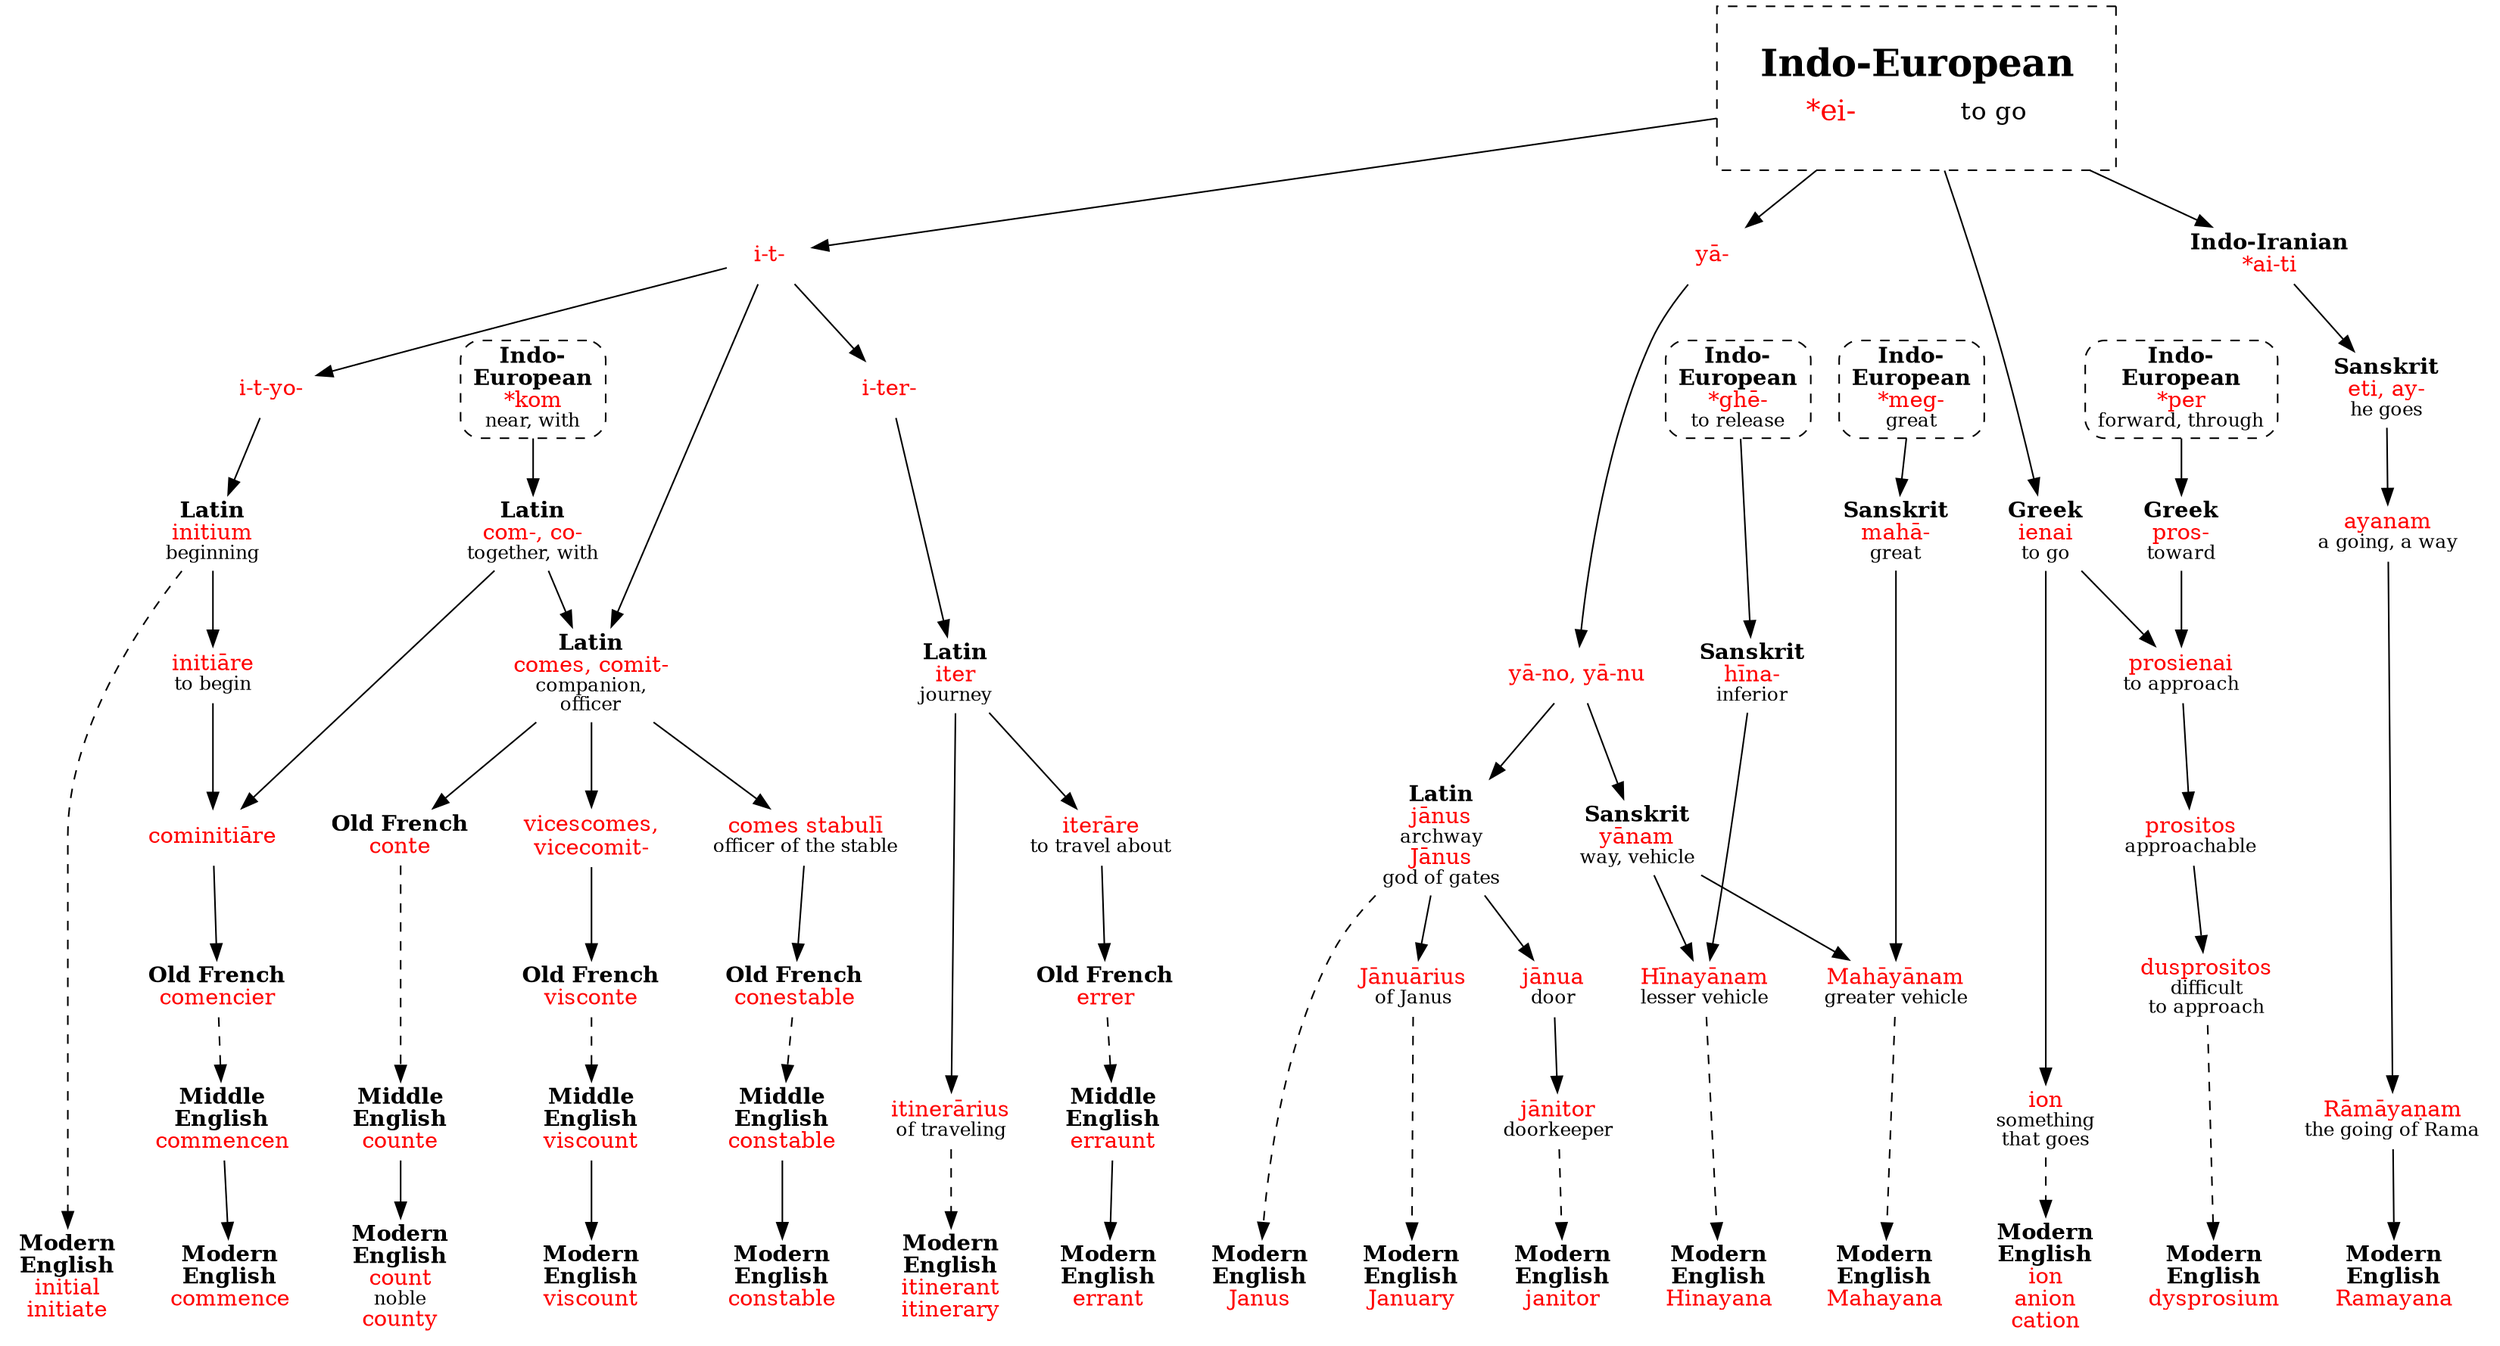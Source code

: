 strict digraph {
/* sources: AHD */
node [shape=none]

eiIE [label=<<table border="0"><tr><td colspan="2"><font point-size="24"><b>Indo-European</b></font></td></tr><tr><td><font point-size="18" color="red">*ei-</font></td><td><font point-size="16">to go</font></td></tr></table>> tooltip="Indo-European \"*ei-\" to go" shape=rect style=dashed peripheries=1 margin=.3 URL="ei-go0.svg"]

// initial, initiate
itIE [label=<<font color="red">i-t-</font>>]
ityoIE [label=<<font color="red">i-t-yo-</font>>]
initiumL [label=<<b>Latin</b><br/><font color="red">initium</font><br/><font point-size="12">beginning</font>>]
initial [label=<<b>Modern<br/>English</b><br/><font color="red">initial<br/>initiate</font>>]
eiIE -> itIE -> ityoIE -> initiumL
initiumL -> initial [style=dashed]

// commence
komIE [label=<<b>Indo-<br/>European</b><br/><font color="red">*kom</font><br/><font point-size="12">near, with</font>> shape=box style="dashed,rounded" URL="kom-with.svg"]
comL [label=<<b>Latin</b><br/><font color="red">com-, co-</font><br/><font point-size="12">together, with</font>>]
initiareL [label=<<font color="red">initiāre</font><br/><font point-size="12">to begin</font>>]
cominitiareL [label=<<font color="red">cominitiāre</font>>]
comencierOF [label=<<b>Old French</b><br/><font color="red">comencier</font>>]
commencenME [label=<<b>Middle<br/>English</b><br/><font color="red">commencen</font>>]
commence [label=<<b>Modern<br/>English</b><br/><font color="red">commence</font>>]
komIE -> comL
initiumL -> initiareL
{ comL initiareL } -> cominitiareL -> comencierOF
comencierOF -> commencenME [style=dashed]
commencenME -> commence

// count, county
comesL [label=<<b>Latin</b><br/><font color="red">comes, comit-</font><br/><font point-size="12">companion,<br/>officer</font>>]
conteOF [label=<<b>Old French</b><br/><font color="red">conte</font>>]
counteME [label=<<b>Middle<br/>English</b><br/><font color="red">counte</font>>]
count [label=<<b>Modern<br/>English</b><br/><font color="red">count</font><br/><font point-size="12">noble</font><br/><font color="red">county</font>>]
{ comL itIE } -> comesL -> conteOF
conteOF -> counteME [style=dashed]
counteME -> count

// viscount
vicecomesL [label=<<font color="red">vicescomes,<br/>vicecomit-</font>>]
visconteOF [label=<<b>Old French</b><br/><font color="red">visconte</font>>]
viscountME [label=<<b>Middle<br/>English</b><br/><font color="red">viscount</font>>]
viscount [label=<<b>Modern<br/>English</b><br/><font color="red">viscount</font>>]
comesL -> vicecomesL -> visconteOF
visconteOF -> viscountME [style=dashed]
viscountME -> viscount

// constable
comesstabuliL [label=<<font color="red">comes stabulī</font><br/><font point-size="12">officer of the stable</font>>]
conestableOF [label=<<b>Old French</b><br/><font color="red">conestable</font>>]
constableME [label=<<b>Middle<br/>English</b><br/><font color="red">constable</font>>]
constable [label=<<b>Modern<br/>English</b><br/><font color="red">constable</font>>]
comesL -> comesstabuliL -> conestableOF
conestableOF -> constableME [style=dashed]
constableME -> constable

// itinerant, itinerary
iterIE [label=<<font color="red">i-ter-</font>>]
iterL [label=<<b>Latin</b><br/><font color="red">iter</font><br/><font point-size="12">journey</font>>]
itinerariusL [label=<<font color="red">itinerārius</font><br/><font point-size="12">of traveling</font>>]
itinerant [label=<<b>Modern<br/>English</b><br/><font color="red">itinerant<br/>itinerary</font>>]
itIE -> iterIE -> iterL -> itinerariusL
itinerariusL -> itinerant [style=dashed]

// errant
iterareL [label=<<font color="red">iterāre</font><br/><font point-size="12">to travel about</font>>]
errerOF [label=<<b>Old French</b><br/><font color="red">errer</font>>]
errauntME [label=<<b>Middle<br/>English</b><br/><font color="red">erraunt</font>>]
errant [label=<<b>Modern<br/>English</b><br/><font color="red">errant</font>>]
iterL -> iterareL -> errerOF
errerOF -> errauntME [style=dashed]
errauntME -> errant

// Janus
yaIE [label=<<font color="red">yā-</font>>]
yanuIE [label=<<font color="red">yā-no, yā-nu</font>>]
janusL [label=<<b>Latin</b><br/><font color="red">jānus</font><br/><font point-size="12">archway</font><br/><font color="red">Jānus</font><br/><font point-size="12">god of gates</font>>]
janus [label=<<b>Modern<br/>English</b><br/><font color="red">Janus</font>>]
eiIE -> yaIE -> yanuIE -> janusL
janusL -> janus [style=dashed]

// January
januariusL [label=<<font color="red">Jānuārius</font><br/><font point-size="12">of Janus</font>>]
january [label=<<b>Modern<br/>English</b><br/><font color="red">January</font>>]
janusL -> januariusL
januariusL -> january [style=dashed]

// janitor
januaL [label=<<font color="red">jānua</font><br/><font point-size="12">door</font>>]
janitorL [label=<<font color="red">jānitor</font><br/><font point-size="12">doorkeeper</font>>]
janitor [label=<<b>Modern<br/>English</b><br/><font color="red">janitor</font>>]
janusL -> januaL -> janitorL
janitorL -> janitor [style=dashed]

// Hinayana, Mahayana
yanamSk [label=<<b>Sanskrit</b><br/><font color="red">yānam</font><br/><font point-size="12">way, vehicle</font>>]
gheIE [label=<<b>Indo-<br/>European</b><br/><font color="red">*ghē-</font><br/><font point-size="12">to release</font>> shape=box style="dashed,rounded" URL="ghe-release.svg"]
hinaSk [label=<<b>Sanskrit</b><br/><font color="red">hīna-</font><br/><font point-size="12">inferior</font>>]
hinayanamSk [label=<<font color="red">Hīnayānam</font><br/><font point-size="12">lesser vehicle</font>>]
hinayana [label=<<b>Modern<br/>English</b><br/><font color="red">Hinayana</font>>]
yanuIE -> yanamSk
gheIE -> hinaSk
{ hinaSk yanamSk } -> hinayanamSk
hinayanamSk -> hinayana [style=dashed]
megIE [label=<<b>Indo-<br/>European</b><br/><font color="red">*meg-</font><br/><font point-size="12">great</font>> shape=box style="dashed,rounded" URL="meg-great.svg"]
mahaSk [label=<<b>Sanskrit</b><br/><font color="red">mahā-</font><br/><font point-size="12">great</font>>]
mahayanamSk [label=<<font color="red">Mahāyānam</font><br/><font point-size="12">greater vehicle</font>>]
mahayana [label=<<b>Modern<br/>English</b><br/><font color="red">Mahayana</font>>]
megIE -> mahaSk
{ mahaSk yanamSk } -> mahayanamSk
mahayanamSk -> mahayana [style=dashed]

// ion
ienaiGk [label=<<b>Greek</b><br/><font color="red">ienai</font><br/><font point-size="12">to go</font>>]
ionGk [label=<<font color="red">ion</font><br/><font point-size="12">something<br/>that goes</font>>]
ion [label=<<b>Modern<br/>English</b><br/><font color="red">ion<br/>anion<br/>cation</font>>]
eiIE -> ienaiGk -> ionGk
ionGk -> ion [style=dashed]

// dysprosium
perIE [label=<<b>Indo-<br/>European</b><br/><font color="red">*per</font><br/><font point-size="12">forward, through</font>> shape=box style="dashed,rounded" URL="per-pre.svg"]
prosGk [label=<<b>Greek</b><br/><font color="red">pros-</font><br/><font point-size="12">toward</font>>]
prosienaiGk [label=<<font color="red">prosienai</font><br/><font point-size="12">to approach</font>>]
prositosGk [label=<<font color="red">prositos</font><br/><font point-size="12">approachable</font>>]
dusprositosGk [label=<<font color="red">dusprositos</font><br/><font point-size="12">difficult<br/>to approach</font>>]
dysprosium [label=<<b>Modern<br/>English</b><br/><font color="red">dysprosium</font>>]
perIE -> prosGk
{ prosGk ienaiGk } -> prosienaiGk -> prositosGk -> dusprositosGk
dusprositosGk -> dysprosium [style=dashed]

// Ramayana
aitiII [label=<<b>Indo-Iranian</b><br/><font color="red">*ai-ti</font>>]
etiSk [label=<<b>Sanskrit</b><br/><font color="red">eti, ay-</font><br/><font point-size="12">he goes</font>>]
ayanamSk [label=<<font color="red">ayanam</font><br/><font point-size="12">a going, a way</font>>]
ramayanamSk [label=<<font color="red">Rāmāyaṇam</font><br/><font point-size="12">the going of Rama</font>>]
ramayana [label=<<b>Modern<br/>English</b><br/><font color="red">Ramayana</font>>]
eiIE -> aitiII -> etiSk -> ayanamSk -> ramayanamSk
ramayanamSk -> ramayana

{ rank=sink initial initial commence count viscount constable itinerant errant janus january janitor hinayana mahayana ion dysprosium ramayana }
{ rank=same komIE gheIE megIE perIE }
}
